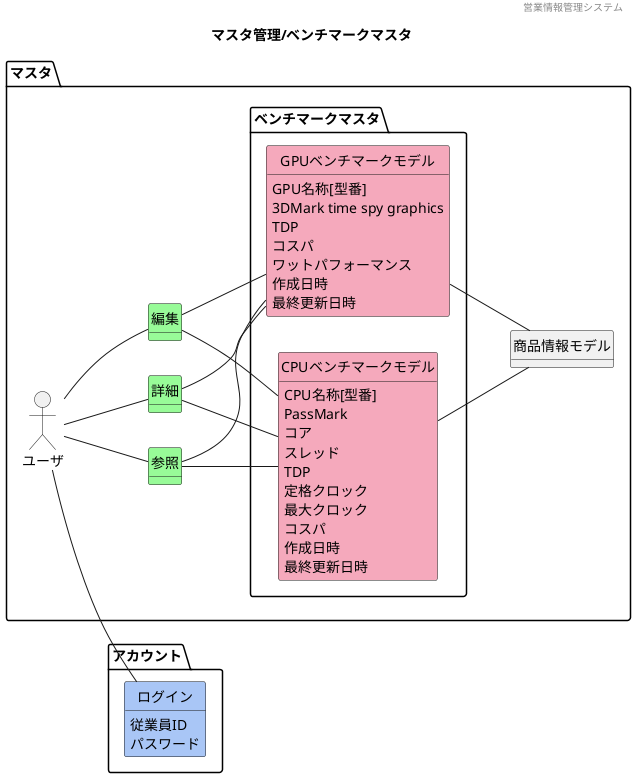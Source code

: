 @startuml images/マスタ管理/ベンチマークマスタ
' ヘッダー
header 営業情報管理システム
' タイトル
title マスタ管理/ベンチマークマスタ
' 
hide circle
' 
hide method
left to right direction

package "アカウント"{
    class "ログイン" #A9C6F6
}

package "マスタ" {
    'ユーザや外部システム
    mix_actor "ユーザ"
    class "詳細" #98fb98
    class "編集" #98fb98
    class "参照" #98fb98
    package ベンチマークマスタ{
        class "GPUベンチマークモデル" #F5A9BC 
        class "CPUベンチマークモデル" #F5A9BC 
    }
    class "商品情報モデル"
    ' class "" #F5A9BC
    ' class "" #ffd700

    'モデル同士の関係
    ユーザ -- 参照
    ユーザ -- 編集
    ユーザ -- 詳細
    ユーザ -- ログイン
    参照 -- GPUベンチマークモデル
    編集 -- GPUベンチマークモデル
    詳細 -- GPUベンチマークモデル
    参照 -- CPUベンチマークモデル
    編集 -- CPUベンチマークモデル
    詳細 -- CPUベンチマークモデル
    GPUベンチマークモデル -- 商品情報モデル
    CPUベンチマークモデル -- 商品情報モデル

    'ドメインクラスの属性
    GPUベンチマークモデル : GPU名称[型番]
    GPUベンチマークモデル : 3DMark time spy graphics
    GPUベンチマークモデル : TDP
    GPUベンチマークモデル : コスパ
    GPUベンチマークモデル : ワットパフォーマンス
    GPUベンチマークモデル : 作成日時
    GPUベンチマークモデル : 最終更新日時
    CPUベンチマークモデル : CPU名称[型番]
    CPUベンチマークモデル : PassMark
    CPUベンチマークモデル : コア
    CPUベンチマークモデル : スレッド
    CPUベンチマークモデル : TDP
    CPUベンチマークモデル : 定格クロック
    CPUベンチマークモデル : 最大クロック
    CPUベンチマークモデル : コスパ
    CPUベンチマークモデル : 作成日時
    CPUベンチマークモデル : 最終更新日時
    ' 商品情報モデル : ER図の変更点待ち
    ログイン : 従業員ID
    ログイン : パスワード


}




@enduml